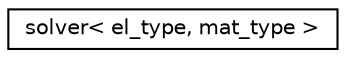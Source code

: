 digraph G
{
  edge [fontname="Helvetica",fontsize="10",labelfontname="Helvetica",labelfontsize="10"];
  node [fontname="Helvetica",fontsize="10",shape=record];
  rankdir="LR";
  Node1 [label="solver\< el_type, mat_type \>",height=0.2,width=0.4,color="black", fillcolor="white", style="filled",URL="$classsolver.html",tooltip="Set of tools that facilitates conversion between different matrix formats. Also contains solver metho..."];
}
